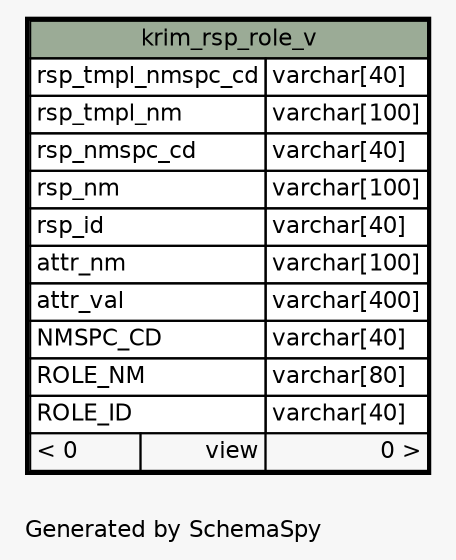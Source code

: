 // dot 2.28.0 on Mac OS X 10.7.2
// SchemaSpy rev 590
digraph "oneDegreeRelationshipsDiagram" {
  graph [
    rankdir="RL"
    bgcolor="#f7f7f7"
    label="\nGenerated by SchemaSpy"
    labeljust="l"
    nodesep="0.18"
    ranksep="0.46"
    fontname="Helvetica"
    fontsize="11"
  ];
  node [
    fontname="Helvetica"
    fontsize="11"
    shape="plaintext"
  ];
  edge [
    arrowsize="0.8"
  ];
  "krim_rsp_role_v" [
    label=<
    <TABLE BORDER="2" CELLBORDER="1" CELLSPACING="0" BGCOLOR="#ffffff">
      <TR><TD COLSPAN="3" BGCOLOR="#9bab96" ALIGN="CENTER">krim_rsp_role_v</TD></TR>
      <TR><TD PORT="rsp_tmpl_nmspc_cd" COLSPAN="2" ALIGN="LEFT">rsp_tmpl_nmspc_cd</TD><TD PORT="rsp_tmpl_nmspc_cd.type" ALIGN="LEFT">varchar[40]</TD></TR>
      <TR><TD PORT="rsp_tmpl_nm" COLSPAN="2" ALIGN="LEFT">rsp_tmpl_nm</TD><TD PORT="rsp_tmpl_nm.type" ALIGN="LEFT">varchar[100]</TD></TR>
      <TR><TD PORT="rsp_nmspc_cd" COLSPAN="2" ALIGN="LEFT">rsp_nmspc_cd</TD><TD PORT="rsp_nmspc_cd.type" ALIGN="LEFT">varchar[40]</TD></TR>
      <TR><TD PORT="rsp_nm" COLSPAN="2" ALIGN="LEFT">rsp_nm</TD><TD PORT="rsp_nm.type" ALIGN="LEFT">varchar[100]</TD></TR>
      <TR><TD PORT="rsp_id" COLSPAN="2" ALIGN="LEFT">rsp_id</TD><TD PORT="rsp_id.type" ALIGN="LEFT">varchar[40]</TD></TR>
      <TR><TD PORT="attr_nm" COLSPAN="2" ALIGN="LEFT">attr_nm</TD><TD PORT="attr_nm.type" ALIGN="LEFT">varchar[100]</TD></TR>
      <TR><TD PORT="attr_val" COLSPAN="2" ALIGN="LEFT">attr_val</TD><TD PORT="attr_val.type" ALIGN="LEFT">varchar[400]</TD></TR>
      <TR><TD PORT="NMSPC_CD" COLSPAN="2" ALIGN="LEFT">NMSPC_CD</TD><TD PORT="NMSPC_CD.type" ALIGN="LEFT">varchar[40]</TD></TR>
      <TR><TD PORT="ROLE_NM" COLSPAN="2" ALIGN="LEFT">ROLE_NM</TD><TD PORT="ROLE_NM.type" ALIGN="LEFT">varchar[80]</TD></TR>
      <TR><TD PORT="ROLE_ID" COLSPAN="2" ALIGN="LEFT">ROLE_ID</TD><TD PORT="ROLE_ID.type" ALIGN="LEFT">varchar[40]</TD></TR>
      <TR><TD ALIGN="LEFT" BGCOLOR="#f7f7f7">&lt; 0</TD><TD ALIGN="RIGHT" BGCOLOR="#f7f7f7">view</TD><TD ALIGN="RIGHT" BGCOLOR="#f7f7f7">0 &gt;</TD></TR>
    </TABLE>>
    URL="krim_rsp_role_v.html"
    tooltip="krim_rsp_role_v"
  ];
}
